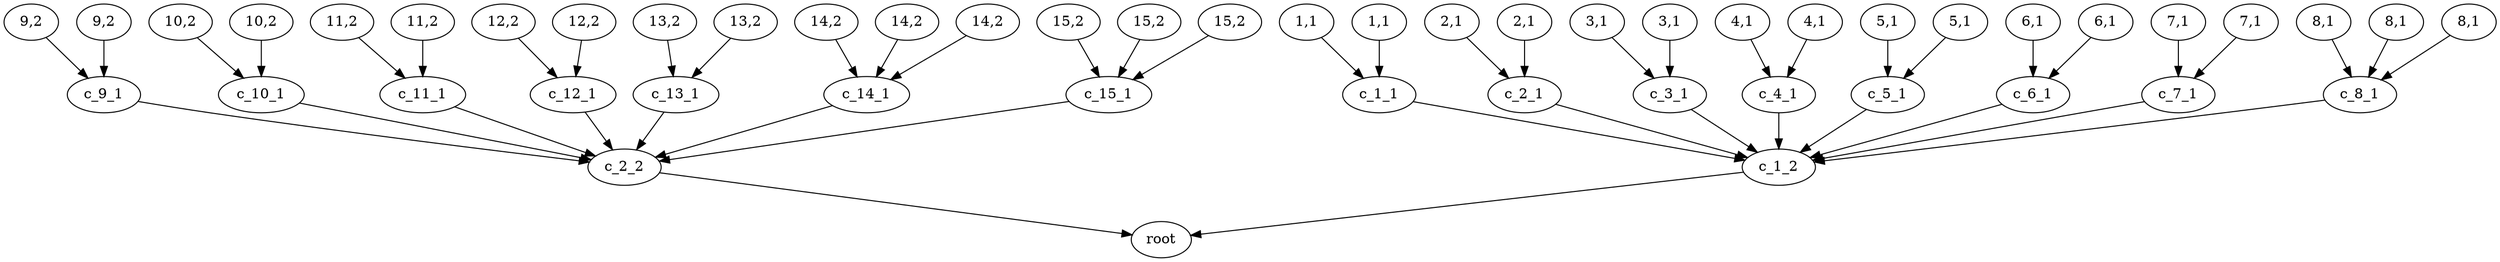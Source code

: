 digraph causal
{
	0 [label="1,1"]	
	1 [label="1,1"]	
	2 [label="2,1"]	
	3 [label="2,1"]	
	4 [label="3,1"]	
	5 [label="3,1"]	
	6 [label="4,1"]	
	7 [label="4,1"]	
	8 [label="5,1"]	
	9 [label="5,1"]	
	10 [label="6,1"]	
	11 [label="6,1"]	
	12 [label="7,1"]	
	13 [label="7,1"]	
	14 [label="8,1"]	
	15 [label="8,1"]	
	16 [label="8,1"]	
	17 [label="9,2"]
	18 [label="9,2"]
	19 [label="10,2"]
	20 [label="10,2"]
	21 [label="11,2"]
	22 [label="11,2"]
	23 [label="12,2"]
	24 [label="12,2"]
	25 [label="13,2"]
	26 [label="13,2"]
	27 [label="14,2"]
	28 [label="14,2"]
	29 [label="14,2"]
	30 [label="15,2"]
	31 [label="15,2"]
	32 [label="15,2"]
	c_1_1 		
	c_2_1 
	c_3_1 
	c_4_1 
	c_5_1 
	c_6_1 
	c_7_1
	c_8_1
	c_9_1
	c_10_1
	c_11_1
	c_12_1
	c_13_1
	c_14_1
	c_15_1
	c_1_2 
	c_2_2 
	root
	0 -> c_1_1
	1 -> c_1_1
	2 -> c_2_1
	3 -> c_2_1
	4 -> c_3_1
	5 -> c_3_1
	6 -> c_4_1
	7 -> c_4_1
	8 -> c_5_1
	9 -> c_5_1
	10 -> c_6_1
	11 -> c_6_1
	12 -> c_7_1
	13 -> c_7_1
	14 -> c_8_1
	15 -> c_8_1
	16 -> c_8_1
	17 -> c_9_1
	18 -> c_9_1
	19 -> c_10_1
	20 -> c_10_1
	21 -> c_11_1
	22 -> c_11_1
	23 -> c_12_1
	24 -> c_12_1
	25 -> c_13_1
	26 -> c_13_1
	27 -> c_14_1
	28 -> c_14_1
	29 -> c_14_1
	30 -> c_15_1
	31 -> c_15_1
	32 -> c_15_1
	c_1_1 -> c_1_2
	c_2_1 -> c_1_2
	c_3_1 -> c_1_2
	c_4_1 -> c_1_2
	c_5_1 -> c_1_2
	c_6_1 -> c_1_2
	c_7_1 -> c_1_2
	c_8_1 -> c_1_2
	c_9_1 -> c_2_2
	c_10_1 -> c_2_2
	c_11_1 -> c_2_2
	c_12_1 -> c_2_2
	c_13_1 -> c_2_2
	c_14_1 -> c_2_2
	c_15_1 -> c_2_2
	c_1_2 -> root
	c_2_2 -> root
}

